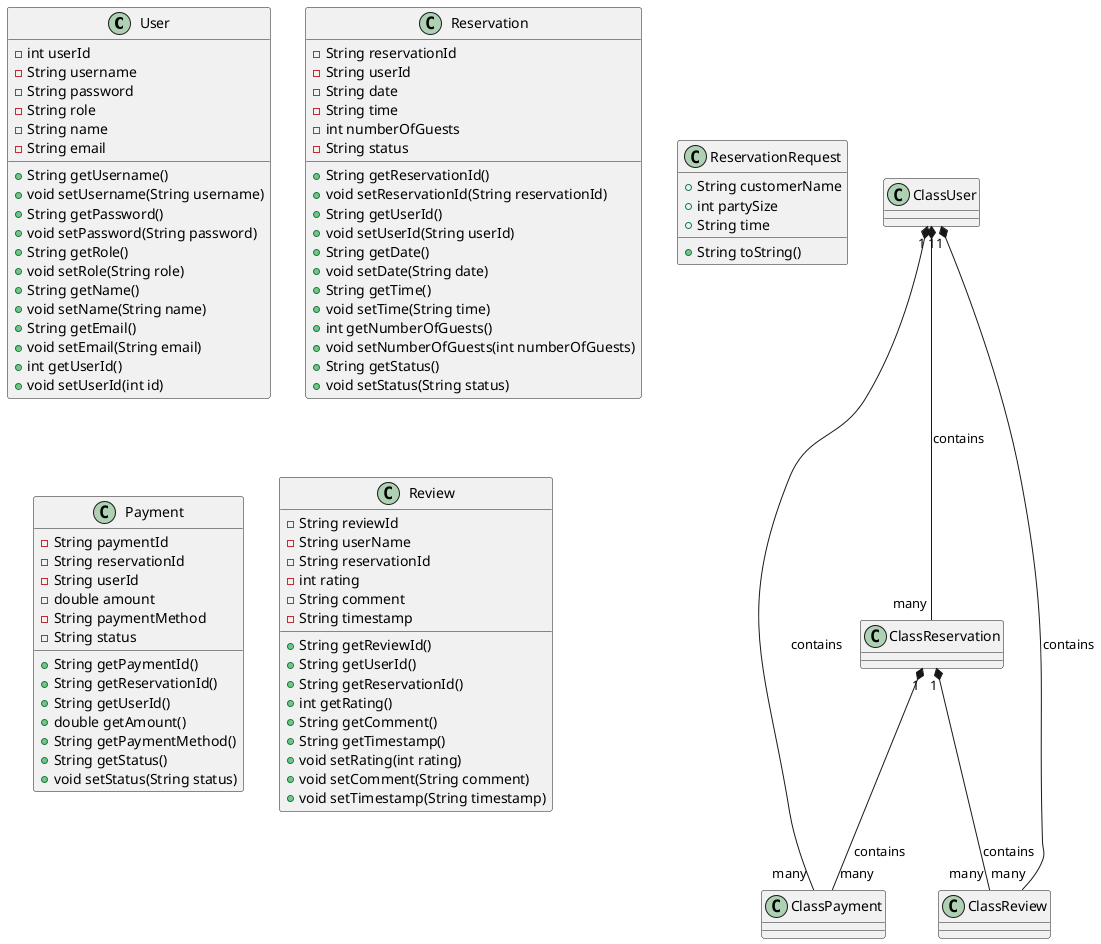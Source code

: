 @startuml
class User{
    - int userId
    - String username
    - String password
    - String role
    - String name
    - String email

    + String getUsername()
    + void setUsername(String username)
    + String getPassword()
    + void setPassword(String password)
    + String getRole()
    + void setRole(String role)
    + String getName()
    + void setName(String name)
    + String getEmail()
    + void setEmail(String email)
    + int getUserId()
    + void setUserId(int id)
}

class Reservation{
      -String reservationId
      - String userId
      - String date
      - String time
      - int numberOfGuests
      - String status

      + String getReservationId()
      + void setReservationId(String reservationId)
      + String getUserId()
      + void setUserId(String userId)
      + String getDate()
      + void setDate(String date)
      + String getTime()
      + void setTime(String time)
      + int getNumberOfGuests()
      + void setNumberOfGuests(int numberOfGuests)
      + String getStatus()
      + void setStatus(String status)

}

class ReservationRequest {
    + String customerName
    + int partySize
    + String time

    +String toString()

}

class Payment {

   - String paymentId
   - String reservationId
   - String userId
   - double amount
   - String paymentMethod
   - String status

   + String getPaymentId()
   + String getReservationId()
   + String getUserId()
   + double getAmount()
   + String getPaymentMethod()
   + String getStatus()
   + void setStatus(String status)

}

class Review {

   - String reviewId
   - String userName
   - String reservationId
   - int rating
   - String comment
   - String timestamp

   + String getReviewId()
   + String getUserId()
   + String getReservationId()
   + int getRating()
   + String getComment()
   + String getTimestamp()
   + void setRating(int rating)
   + void setComment(String comment)
   + void setTimestamp(String timestamp)

}

ClassUser "1" *-- "many" ClassPayment : contains
ClassUser "1" *-- "many" ClassReview : contains
ClassUser "1" *-- "many" ClassReservation : contains
ClassReservation "1" *-- "many" ClassPayment : contains
ClassReservation "1" *-- "many" ClassReview : contains




@enduml
